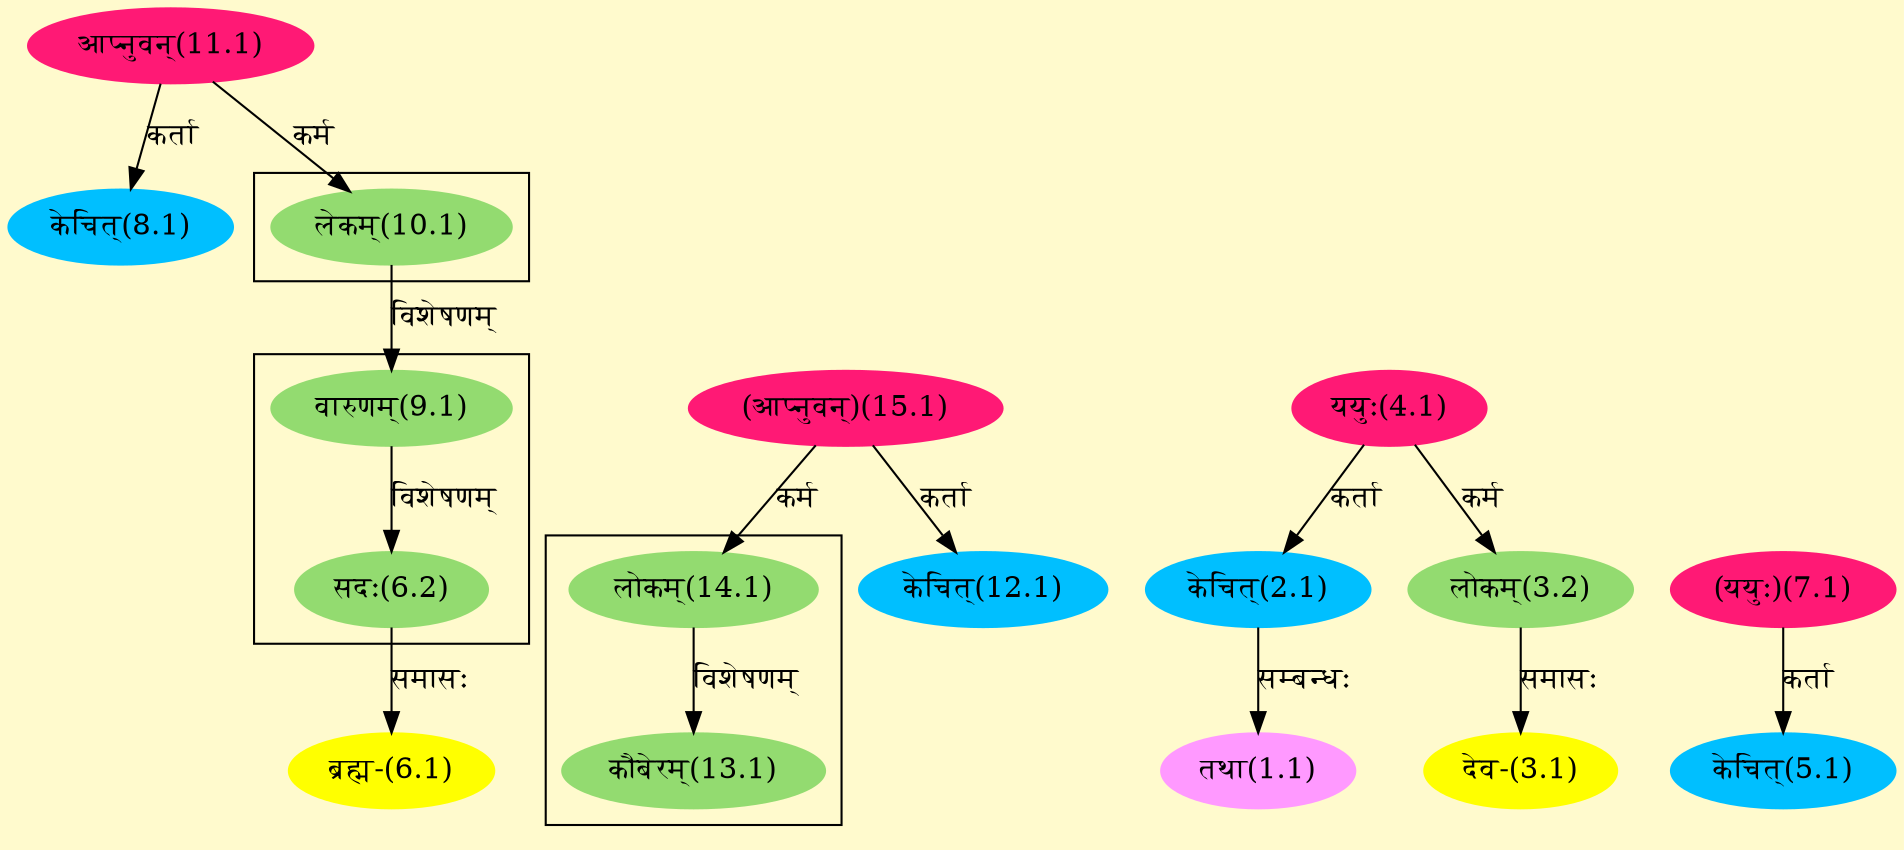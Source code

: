 digraph G{
rankdir=BT;
 compound=true;
 bgcolor="lemonchiffon1";

subgraph cluster_1{
Node6_2 [style=filled, color="#93DB70" label = "सदः(6.2)"]
Node9_1 [style=filled, color="#93DB70" label = "वारुणम्(9.1)"]

}

subgraph cluster_2{
Node9_1 [style=filled, color="#93DB70" label = "वारुणम्(9.1)"]
Node10_1 [style=filled, color="#93DB70" label = "लेकम्(10.1)"]

}

subgraph cluster_3{
Node13_1 [style=filled, color="#93DB70" label = "कौबेरम्(13.1)"]
Node14_1 [style=filled, color="#93DB70" label = "लोकम्(14.1)"]

}
Node1_1 [style=filled, color="#FF99FF" label = "तथा(1.1)"]
Node2_1 [style=filled, color="#00BFFF" label = "केचित्(2.1)"]
Node4_1 [style=filled, color="#FF1975" label = "ययुः(4.1)"]
Node3_1 [style=filled, color="#FFFF00" label = "देव-(3.1)"]
Node3_2 [style=filled, color="#93DB70" label = "लोकम्(3.2)"]
Node [style=filled, color="" label = "()"]
Node5_1 [style=filled, color="#00BFFF" label = "केचित्(5.1)"]
Node7_1 [style=filled, color="#FF1975" label = "(ययुः)(7.1)"]
Node6_1 [style=filled, color="#FFFF00" label = "ब्रह्म-(6.1)"]
Node6_2 [style=filled, color="#93DB70" label = "सदः(6.2)"]
Node8_1 [style=filled, color="#00BFFF" label = "केचित्(8.1)"]
Node11_1 [style=filled, color="#FF1975" label = "आप्नुवन्(11.1)"]
Node10_1 [style=filled, color="#93DB70" label = "लेकम्(10.1)"]
Node12_1 [style=filled, color="#00BFFF" label = "केचित्(12.1)"]
Node15_1 [style=filled, color="#FF1975" label = "(आप्नुवन्)(15.1)"]
Node14_1 [style=filled, color="#93DB70" label = "लोकम्(14.1)"]
/* Start of Relations section */

Node1_1 -> Node2_1 [  label="सम्बन्धः"  dir="back" ]
Node2_1 -> Node4_1 [  label="कर्ता"  dir="back" ]
Node3_1 -> Node3_2 [  label="समासः"  dir="back" ]
Node3_2 -> Node4_1 [  label="कर्म"  dir="back" ]
Node5_1 -> Node7_1 [  label="कर्ता"  dir="back" ]
Node6_1 -> Node6_2 [  label="समासः"  dir="back" ]
Node6_2 -> Node9_1 [  label="विशेषणम्"  dir="back" ]
Node8_1 -> Node11_1 [  label="कर्ता"  dir="back" ]
Node9_1 -> Node10_1 [  label="विशेषणम्"  dir="back" ]
Node10_1 -> Node11_1 [  label="कर्म"  dir="back" ]
Node12_1 -> Node15_1 [  label="कर्ता"  dir="back" ]
Node13_1 -> Node14_1 [  label="विशेषणम्"  dir="back" ]
Node14_1 -> Node15_1 [  label="कर्म"  dir="back" ]
}
